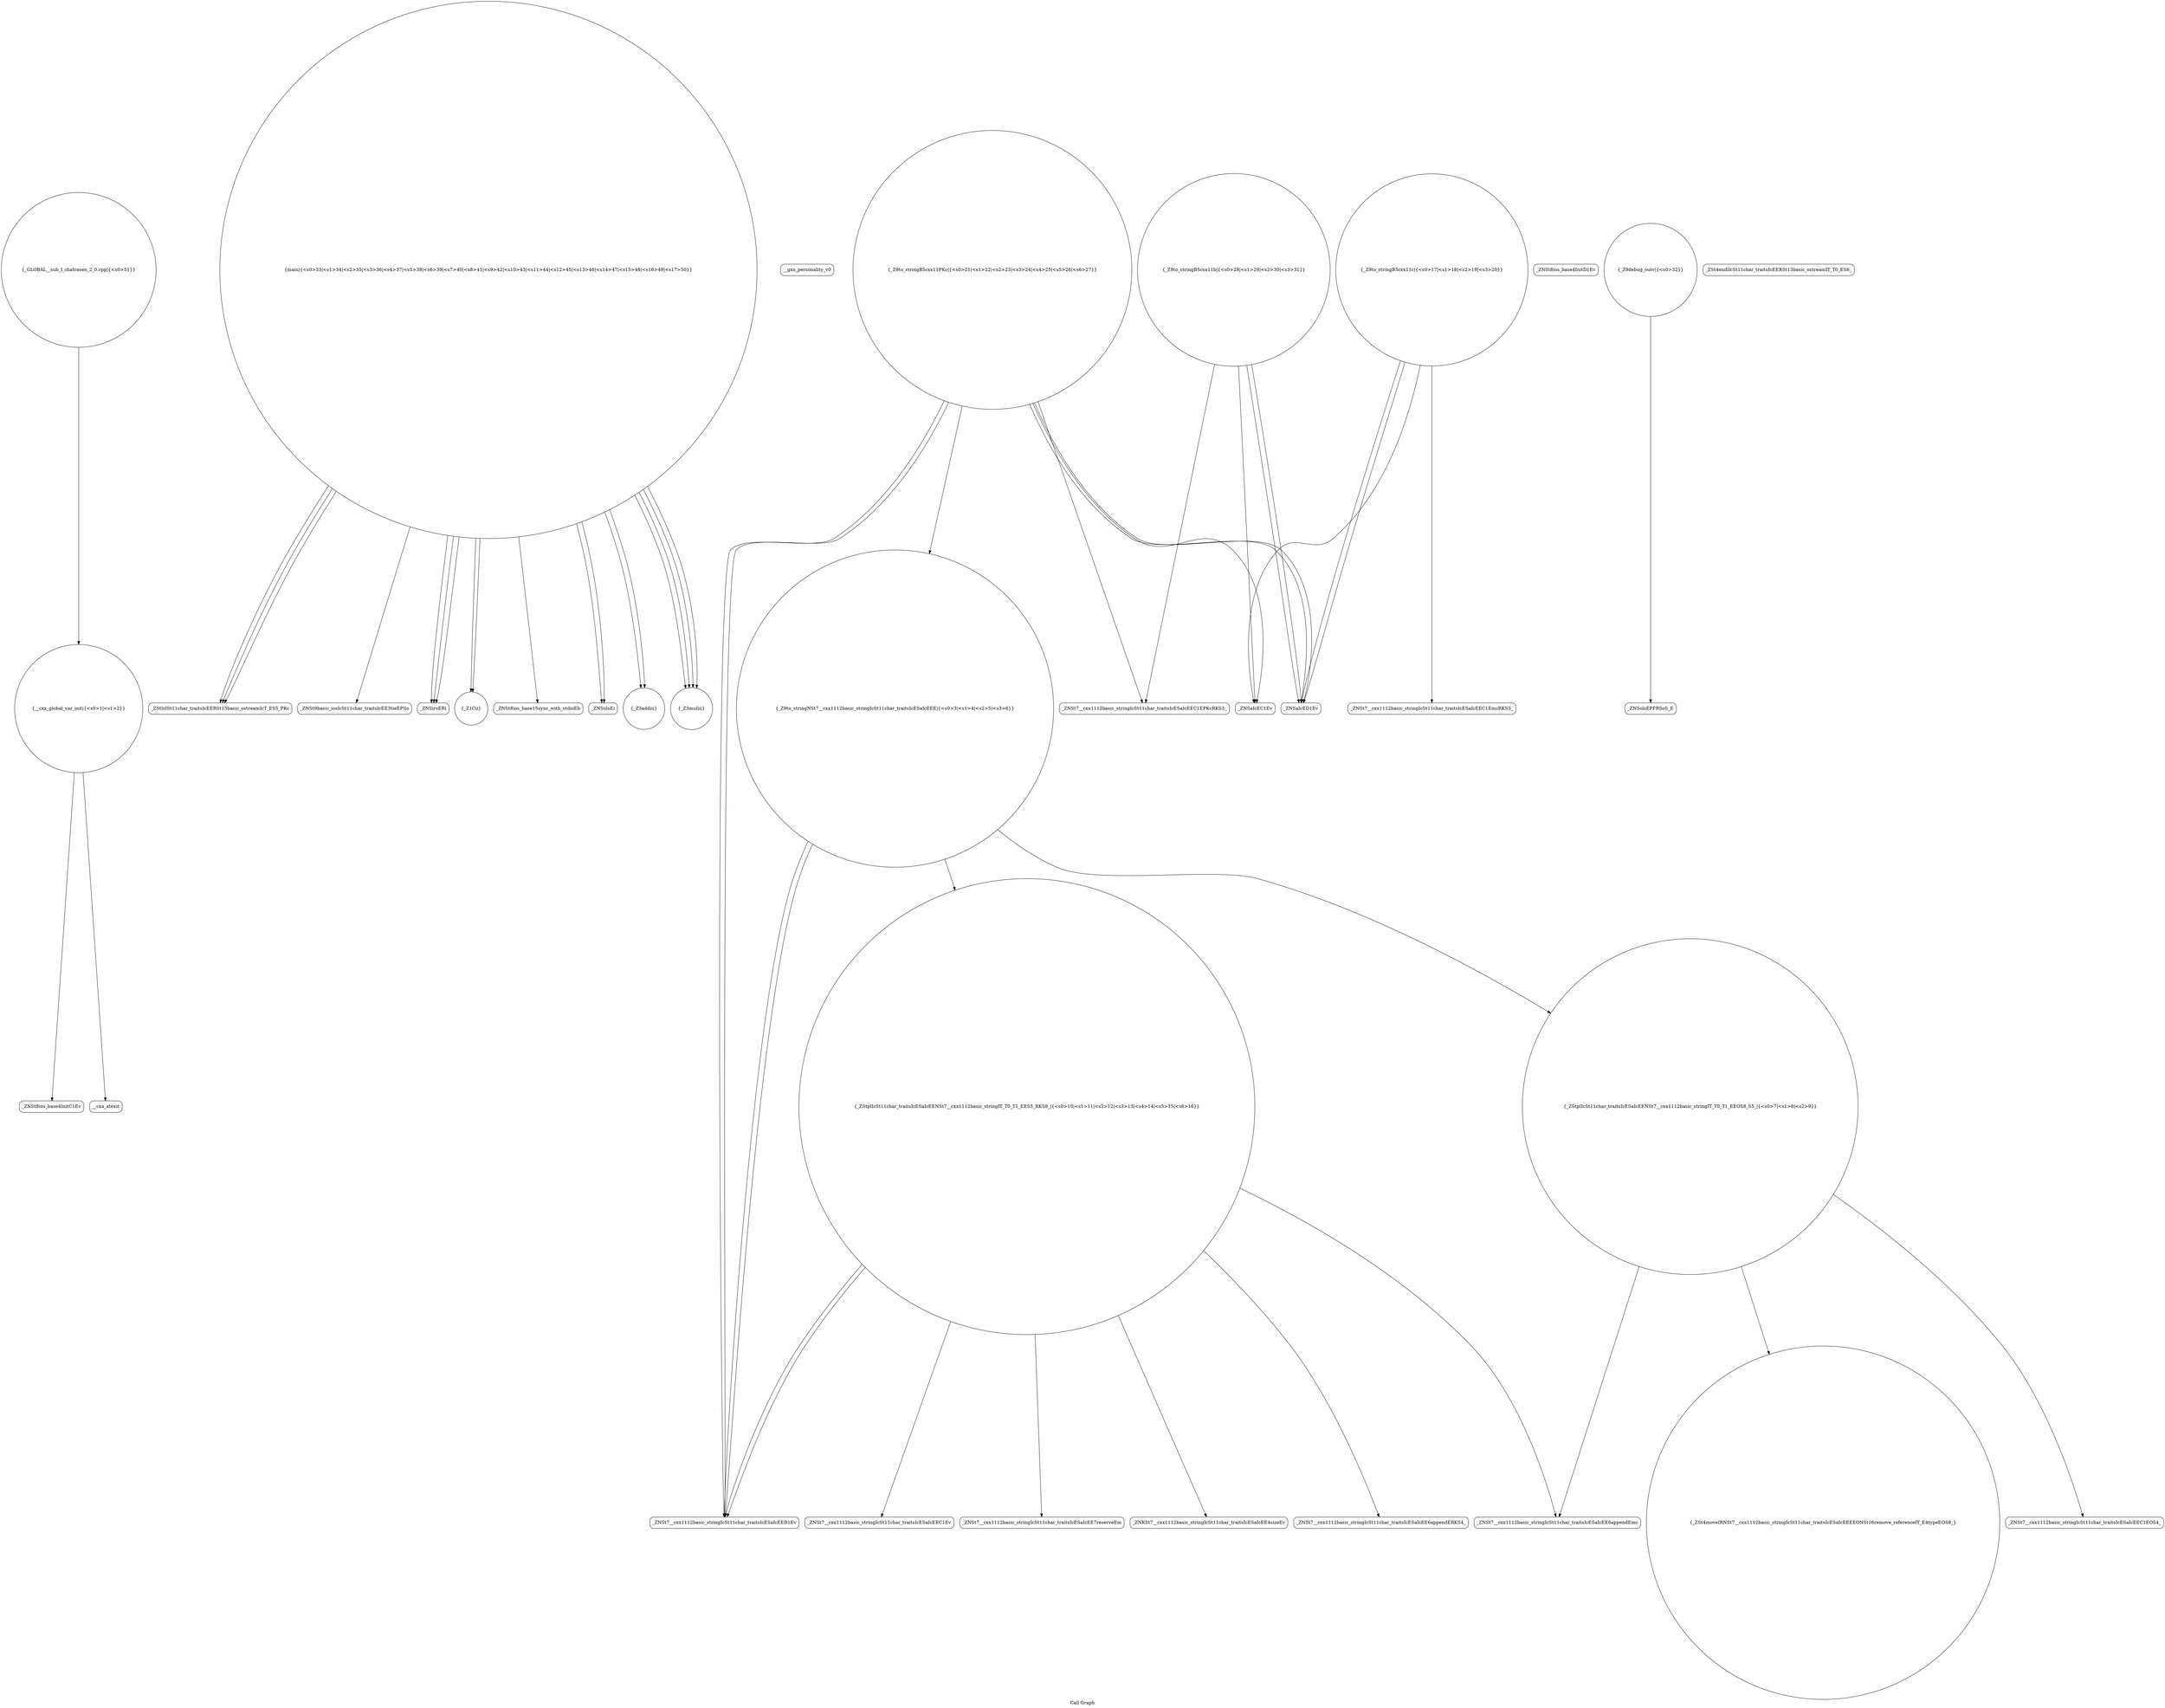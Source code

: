 digraph "Call Graph" {
	label="Call Graph";

	Node0x55b73108d940 [shape=record,shape=circle,label="{__cxx_global_var_init|{<s0>1|<s1>2}}"];
	Node0x55b73108d940:s0 -> Node0x55b73108ddd0[color=black];
	Node0x55b73108d940:s1 -> Node0x55b73108ded0[color=black];
	Node0x55b73108ea50 [shape=record,shape=Mrecord,label="{_ZStlsISt11char_traitsIcEERSt13basic_ostreamIcT_ES5_PKc}"];
	Node0x55b73108e0d0 [shape=record,shape=Mrecord,label="{__gxx_personality_v0}"];
	Node0x55b73108edd0 [shape=record,shape=circle,label="{_ZSt4moveIRNSt7__cxx1112basic_stringIcSt11char_traitsIcESaIcEEEEONSt16remove_referenceIT_E4typeEOS8_}"];
	Node0x55b73108e450 [shape=record,shape=Mrecord,label="{_ZNSt7__cxx1112basic_stringIcSt11char_traitsIcESaIcEEC1EPKcRKS3_}"];
	Node0x55b73108e7d0 [shape=record,shape=Mrecord,label="{_ZNSt9basic_iosIcSt11char_traitsIcEE3tieEPSo}"];
	Node0x55b73108de50 [shape=record,shape=Mrecord,label="{_ZNSt8ios_base4InitD1Ev}"];
	Node0x55b73108eb50 [shape=record,shape=Mrecord,label="{_ZNSt7__cxx1112basic_stringIcSt11char_traitsIcESaIcEEC1Ev}"];
	Node0x55b73108e1d0 [shape=record,shape=circle,label="{_Z9to_stringB5cxx11c|{<s0>17|<s1>18|<s2>19|<s3>20}}"];
	Node0x55b73108e1d0:s0 -> Node0x55b73108e250[color=black];
	Node0x55b73108e1d0:s1 -> Node0x55b73108e2d0[color=black];
	Node0x55b73108e1d0:s2 -> Node0x55b73108e350[color=black];
	Node0x55b73108e1d0:s3 -> Node0x55b73108e350[color=black];
	Node0x55b73108eed0 [shape=record,shape=circle,label="{_GLOBAL__sub_I_chatrasen_2_0.cpp|{<s0>51}}"];
	Node0x55b73108eed0:s0 -> Node0x55b73108d940[color=black];
	Node0x55b73108e550 [shape=record,shape=circle,label="{_Z9debug_outv|{<s0>32}}"];
	Node0x55b73108e550:s0 -> Node0x55b73108e5d0[color=black];
	Node0x55b73108e8d0 [shape=record,shape=Mrecord,label="{_ZNSirsERi}"];
	Node0x55b73108df50 [shape=record,shape=circle,label="{_Z9to_stringNSt7__cxx1112basic_stringIcSt11char_traitsIcESaIcEEE|{<s0>3|<s1>4|<s2>5|<s3>6}}"];
	Node0x55b73108df50:s0 -> Node0x55b73108e050[color=black];
	Node0x55b73108df50:s1 -> Node0x55b73108dfd0[color=black];
	Node0x55b73108df50:s2 -> Node0x55b73108e150[color=black];
	Node0x55b73108df50:s3 -> Node0x55b73108e150[color=black];
	Node0x55b73108ec50 [shape=record,shape=Mrecord,label="{_ZNSt7__cxx1112basic_stringIcSt11char_traitsIcESaIcEE7reserveEm}"];
	Node0x55b73108e2d0 [shape=record,shape=Mrecord,label="{_ZNSt7__cxx1112basic_stringIcSt11char_traitsIcESaIcEEC1EmcRKS3_}"];
	Node0x55b73108e650 [shape=record,shape=Mrecord,label="{_ZSt4endlIcSt11char_traitsIcEERSt13basic_ostreamIT_T0_ES6_}"];
	Node0x55b73108e9d0 [shape=record,shape=circle,label="{_Z1Cii}"];
	Node0x55b73108e050 [shape=record,shape=circle,label="{_ZStplIcSt11char_traitsIcESaIcEENSt7__cxx1112basic_stringIT_T0_T1_EES5_RKS8_|{<s0>10|<s1>11|<s2>12|<s3>13|<s4>14|<s5>15|<s6>16}}"];
	Node0x55b73108e050:s0 -> Node0x55b73108eb50[color=black];
	Node0x55b73108e050:s1 -> Node0x55b73108ebd0[color=black];
	Node0x55b73108e050:s2 -> Node0x55b73108ec50[color=black];
	Node0x55b73108e050:s3 -> Node0x55b73108ecd0[color=black];
	Node0x55b73108e050:s4 -> Node0x55b73108ed50[color=black];
	Node0x55b73108e050:s5 -> Node0x55b73108e150[color=black];
	Node0x55b73108e050:s6 -> Node0x55b73108e150[color=black];
	Node0x55b73108ed50 [shape=record,shape=Mrecord,label="{_ZNSt7__cxx1112basic_stringIcSt11char_traitsIcESaIcEE6appendERKS4_}"];
	Node0x55b73108e3d0 [shape=record,shape=circle,label="{_Z9to_stringB5cxx11PKc|{<s0>21|<s1>22|<s2>23|<s3>24|<s4>25|<s5>26|<s6>27}}"];
	Node0x55b73108e3d0:s0 -> Node0x55b73108e250[color=black];
	Node0x55b73108e3d0:s1 -> Node0x55b73108e450[color=black];
	Node0x55b73108e3d0:s2 -> Node0x55b73108df50[color=black];
	Node0x55b73108e3d0:s3 -> Node0x55b73108e150[color=black];
	Node0x55b73108e3d0:s4 -> Node0x55b73108e350[color=black];
	Node0x55b73108e3d0:s5 -> Node0x55b73108e150[color=black];
	Node0x55b73108e3d0:s6 -> Node0x55b73108e350[color=black];
	Node0x55b73108e750 [shape=record,shape=Mrecord,label="{_ZNSt8ios_base15sync_with_stdioEb}"];
	Node0x55b73108ddd0 [shape=record,shape=Mrecord,label="{_ZNSt8ios_base4InitC1Ev}"];
	Node0x55b73108ead0 [shape=record,shape=Mrecord,label="{_ZNSolsEi}"];
	Node0x55b73108e150 [shape=record,shape=Mrecord,label="{_ZNSt7__cxx1112basic_stringIcSt11char_traitsIcESaIcEED1Ev}"];
	Node0x55b73108ee50 [shape=record,shape=Mrecord,label="{_ZNSt7__cxx1112basic_stringIcSt11char_traitsIcESaIcEEC1EOS4_}"];
	Node0x55b73108e4d0 [shape=record,shape=circle,label="{_Z9to_stringB5cxx11b|{<s0>28|<s1>29|<s2>30|<s3>31}}"];
	Node0x55b73108e4d0:s0 -> Node0x55b73108e250[color=black];
	Node0x55b73108e4d0:s1 -> Node0x55b73108e450[color=black];
	Node0x55b73108e4d0:s2 -> Node0x55b73108e350[color=black];
	Node0x55b73108e4d0:s3 -> Node0x55b73108e350[color=black];
	Node0x55b73108e850 [shape=record,shape=circle,label="{_Z3addiii}"];
	Node0x55b73108ded0 [shape=record,shape=Mrecord,label="{__cxa_atexit}"];
	Node0x55b73108ebd0 [shape=record,shape=Mrecord,label="{_ZNKSt7__cxx1112basic_stringIcSt11char_traitsIcESaIcEE4sizeEv}"];
	Node0x55b73108e250 [shape=record,shape=Mrecord,label="{_ZNSaIcEC1Ev}"];
	Node0x55b73108e5d0 [shape=record,shape=Mrecord,label="{_ZNSolsEPFRSoS_E}"];
	Node0x55b73108e950 [shape=record,shape=circle,label="{_Z3muliii}"];
	Node0x55b73108dfd0 [shape=record,shape=circle,label="{_ZStplIcSt11char_traitsIcESaIcEENSt7__cxx1112basic_stringIT_T0_T1_EEOS8_S5_|{<s0>7|<s1>8|<s2>9}}"];
	Node0x55b73108dfd0:s0 -> Node0x55b73108ecd0[color=black];
	Node0x55b73108dfd0:s1 -> Node0x55b73108edd0[color=black];
	Node0x55b73108dfd0:s2 -> Node0x55b73108ee50[color=black];
	Node0x55b73108ecd0 [shape=record,shape=Mrecord,label="{_ZNSt7__cxx1112basic_stringIcSt11char_traitsIcESaIcEE6appendEmc}"];
	Node0x55b73108e350 [shape=record,shape=Mrecord,label="{_ZNSaIcED1Ev}"];
	Node0x55b73108e6d0 [shape=record,shape=circle,label="{main|{<s0>33|<s1>34|<s2>35|<s3>36|<s4>37|<s5>38|<s6>39|<s7>40|<s8>41|<s9>42|<s10>43|<s11>44|<s12>45|<s13>46|<s14>47|<s15>48|<s16>49|<s17>50}}"];
	Node0x55b73108e6d0:s0 -> Node0x55b73108e750[color=black];
	Node0x55b73108e6d0:s1 -> Node0x55b73108e7d0[color=black];
	Node0x55b73108e6d0:s2 -> Node0x55b73108e850[color=black];
	Node0x55b73108e6d0:s3 -> Node0x55b73108e8d0[color=black];
	Node0x55b73108e6d0:s4 -> Node0x55b73108e8d0[color=black];
	Node0x55b73108e6d0:s5 -> Node0x55b73108e8d0[color=black];
	Node0x55b73108e6d0:s6 -> Node0x55b73108e9d0[color=black];
	Node0x55b73108e6d0:s7 -> Node0x55b73108e950[color=black];
	Node0x55b73108e6d0:s8 -> Node0x55b73108e950[color=black];
	Node0x55b73108e6d0:s9 -> Node0x55b73108e9d0[color=black];
	Node0x55b73108e6d0:s10 -> Node0x55b73108e950[color=black];
	Node0x55b73108e6d0:s11 -> Node0x55b73108e950[color=black];
	Node0x55b73108e6d0:s12 -> Node0x55b73108e850[color=black];
	Node0x55b73108e6d0:s13 -> Node0x55b73108ea50[color=black];
	Node0x55b73108e6d0:s14 -> Node0x55b73108ead0[color=black];
	Node0x55b73108e6d0:s15 -> Node0x55b73108ea50[color=black];
	Node0x55b73108e6d0:s16 -> Node0x55b73108ead0[color=black];
	Node0x55b73108e6d0:s17 -> Node0x55b73108ea50[color=black];
}
